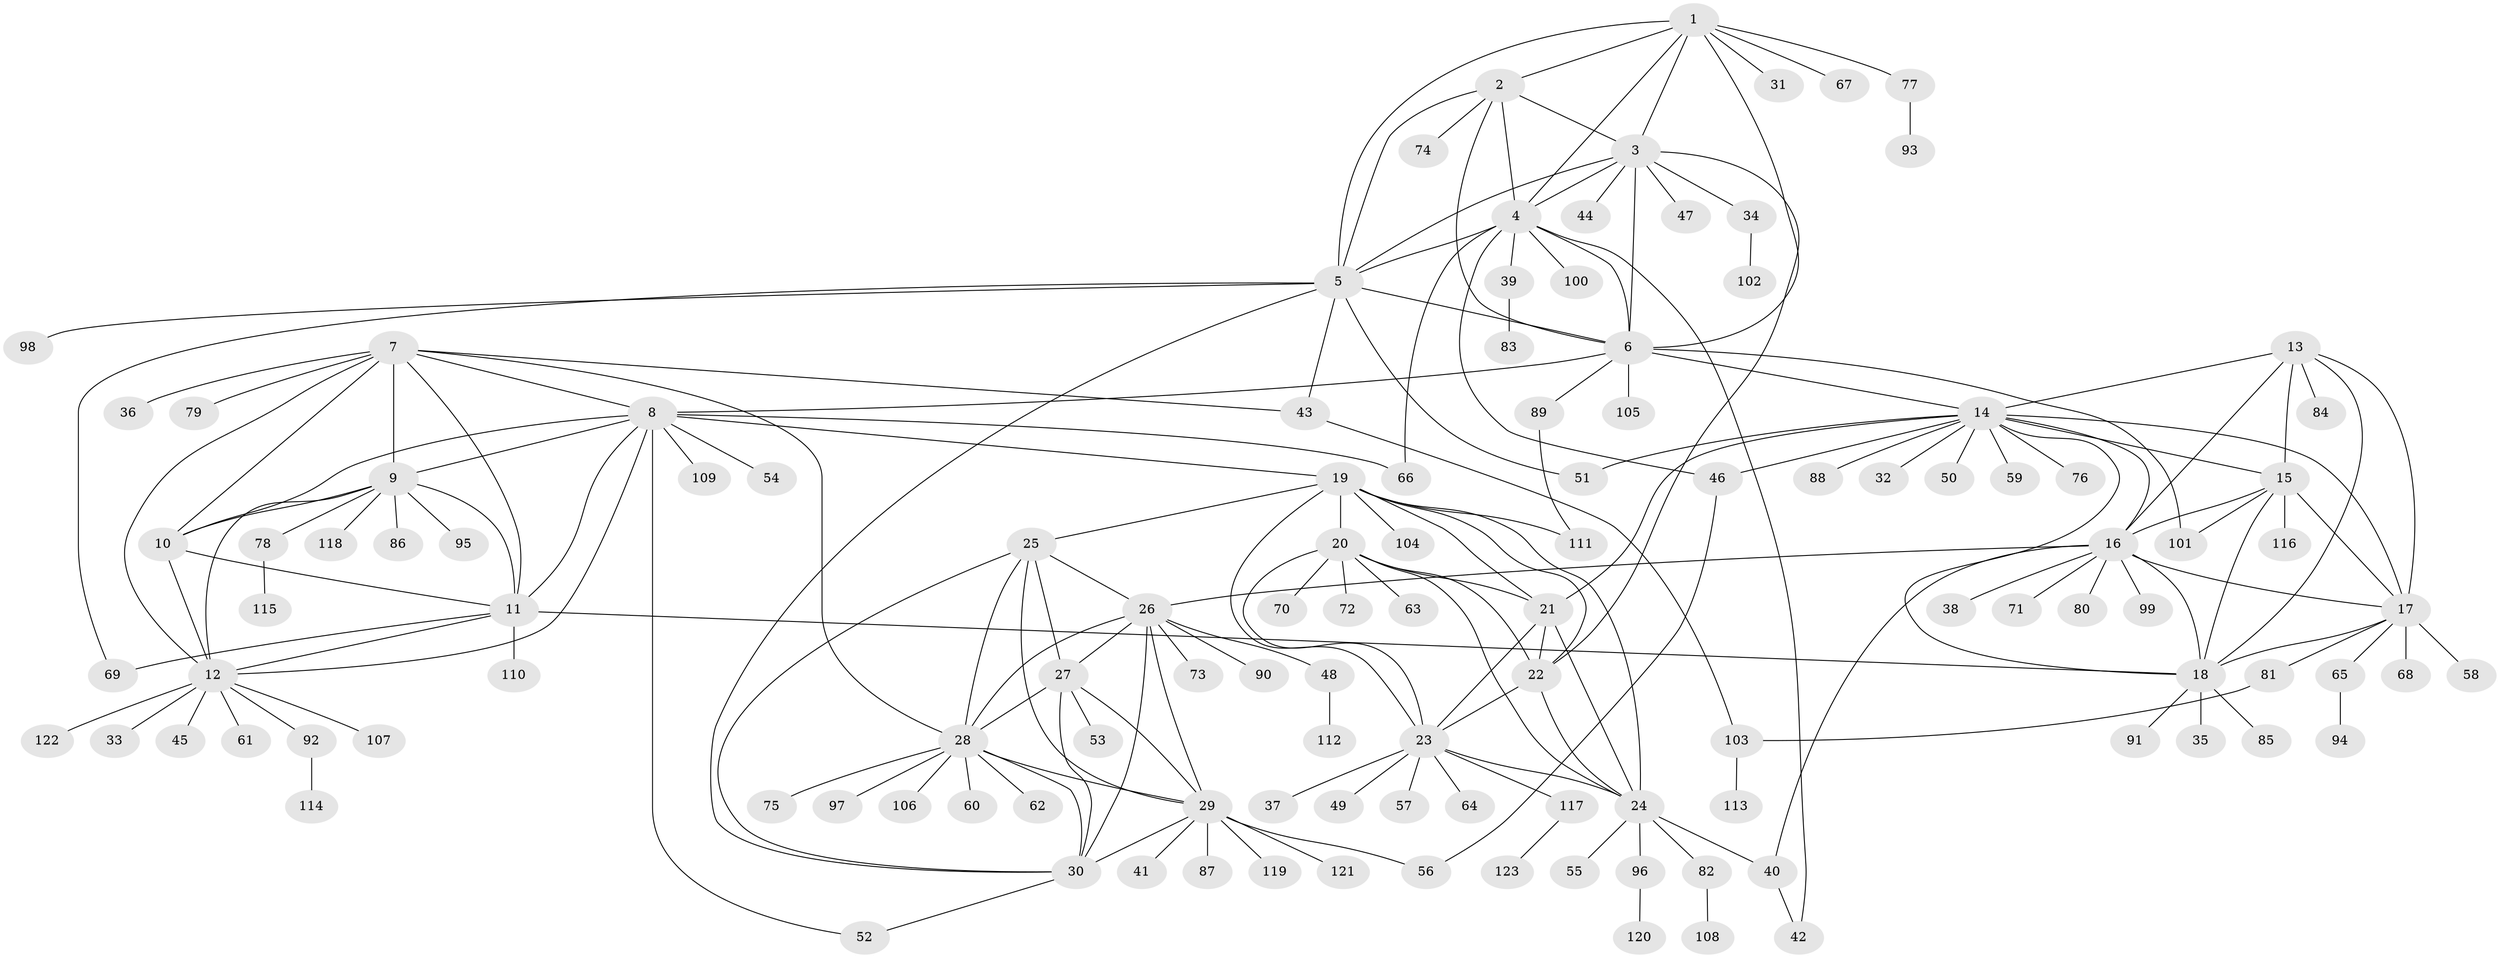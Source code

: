 // Generated by graph-tools (version 1.1) at 2025/02/03/09/25 03:02:36]
// undirected, 123 vertices, 190 edges
graph export_dot {
graph [start="1"]
  node [color=gray90,style=filled];
  1;
  2;
  3;
  4;
  5;
  6;
  7;
  8;
  9;
  10;
  11;
  12;
  13;
  14;
  15;
  16;
  17;
  18;
  19;
  20;
  21;
  22;
  23;
  24;
  25;
  26;
  27;
  28;
  29;
  30;
  31;
  32;
  33;
  34;
  35;
  36;
  37;
  38;
  39;
  40;
  41;
  42;
  43;
  44;
  45;
  46;
  47;
  48;
  49;
  50;
  51;
  52;
  53;
  54;
  55;
  56;
  57;
  58;
  59;
  60;
  61;
  62;
  63;
  64;
  65;
  66;
  67;
  68;
  69;
  70;
  71;
  72;
  73;
  74;
  75;
  76;
  77;
  78;
  79;
  80;
  81;
  82;
  83;
  84;
  85;
  86;
  87;
  88;
  89;
  90;
  91;
  92;
  93;
  94;
  95;
  96;
  97;
  98;
  99;
  100;
  101;
  102;
  103;
  104;
  105;
  106;
  107;
  108;
  109;
  110;
  111;
  112;
  113;
  114;
  115;
  116;
  117;
  118;
  119;
  120;
  121;
  122;
  123;
  1 -- 2;
  1 -- 3;
  1 -- 4;
  1 -- 5;
  1 -- 6;
  1 -- 31;
  1 -- 67;
  1 -- 77;
  2 -- 3;
  2 -- 4;
  2 -- 5;
  2 -- 6;
  2 -- 74;
  3 -- 4;
  3 -- 5;
  3 -- 6;
  3 -- 22;
  3 -- 34;
  3 -- 44;
  3 -- 47;
  4 -- 5;
  4 -- 6;
  4 -- 39;
  4 -- 42;
  4 -- 46;
  4 -- 66;
  4 -- 100;
  5 -- 6;
  5 -- 30;
  5 -- 43;
  5 -- 51;
  5 -- 69;
  5 -- 98;
  6 -- 8;
  6 -- 14;
  6 -- 89;
  6 -- 101;
  6 -- 105;
  7 -- 8;
  7 -- 9;
  7 -- 10;
  7 -- 11;
  7 -- 12;
  7 -- 28;
  7 -- 36;
  7 -- 43;
  7 -- 79;
  8 -- 9;
  8 -- 10;
  8 -- 11;
  8 -- 12;
  8 -- 19;
  8 -- 52;
  8 -- 54;
  8 -- 66;
  8 -- 109;
  9 -- 10;
  9 -- 11;
  9 -- 12;
  9 -- 78;
  9 -- 86;
  9 -- 95;
  9 -- 118;
  10 -- 11;
  10 -- 12;
  11 -- 12;
  11 -- 18;
  11 -- 69;
  11 -- 110;
  12 -- 33;
  12 -- 45;
  12 -- 61;
  12 -- 92;
  12 -- 107;
  12 -- 122;
  13 -- 14;
  13 -- 15;
  13 -- 16;
  13 -- 17;
  13 -- 18;
  13 -- 84;
  14 -- 15;
  14 -- 16;
  14 -- 17;
  14 -- 18;
  14 -- 21;
  14 -- 32;
  14 -- 46;
  14 -- 50;
  14 -- 51;
  14 -- 59;
  14 -- 76;
  14 -- 88;
  15 -- 16;
  15 -- 17;
  15 -- 18;
  15 -- 101;
  15 -- 116;
  16 -- 17;
  16 -- 18;
  16 -- 26;
  16 -- 38;
  16 -- 40;
  16 -- 71;
  16 -- 80;
  16 -- 99;
  17 -- 18;
  17 -- 58;
  17 -- 65;
  17 -- 68;
  17 -- 81;
  18 -- 35;
  18 -- 85;
  18 -- 91;
  19 -- 20;
  19 -- 21;
  19 -- 22;
  19 -- 23;
  19 -- 24;
  19 -- 25;
  19 -- 104;
  19 -- 111;
  20 -- 21;
  20 -- 22;
  20 -- 23;
  20 -- 24;
  20 -- 63;
  20 -- 70;
  20 -- 72;
  21 -- 22;
  21 -- 23;
  21 -- 24;
  22 -- 23;
  22 -- 24;
  23 -- 24;
  23 -- 37;
  23 -- 49;
  23 -- 57;
  23 -- 64;
  23 -- 117;
  24 -- 40;
  24 -- 55;
  24 -- 82;
  24 -- 96;
  25 -- 26;
  25 -- 27;
  25 -- 28;
  25 -- 29;
  25 -- 30;
  26 -- 27;
  26 -- 28;
  26 -- 29;
  26 -- 30;
  26 -- 48;
  26 -- 73;
  26 -- 90;
  27 -- 28;
  27 -- 29;
  27 -- 30;
  27 -- 53;
  28 -- 29;
  28 -- 30;
  28 -- 60;
  28 -- 62;
  28 -- 75;
  28 -- 97;
  28 -- 106;
  29 -- 30;
  29 -- 41;
  29 -- 56;
  29 -- 87;
  29 -- 119;
  29 -- 121;
  30 -- 52;
  34 -- 102;
  39 -- 83;
  40 -- 42;
  43 -- 103;
  46 -- 56;
  48 -- 112;
  65 -- 94;
  77 -- 93;
  78 -- 115;
  81 -- 103;
  82 -- 108;
  89 -- 111;
  92 -- 114;
  96 -- 120;
  103 -- 113;
  117 -- 123;
}
